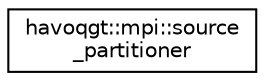 digraph "Graphical Class Hierarchy"
{
  edge [fontname="Helvetica",fontsize="10",labelfontname="Helvetica",labelfontsize="10"];
  node [fontname="Helvetica",fontsize="10",shape=record];
  rankdir="LR";
  Node1 [label="havoqgt::mpi::source\l_partitioner",height=0.2,width=0.4,color="black", fillcolor="white", style="filled",URL="$classhavoqgt_1_1mpi_1_1source__partitioner.html"];
}

